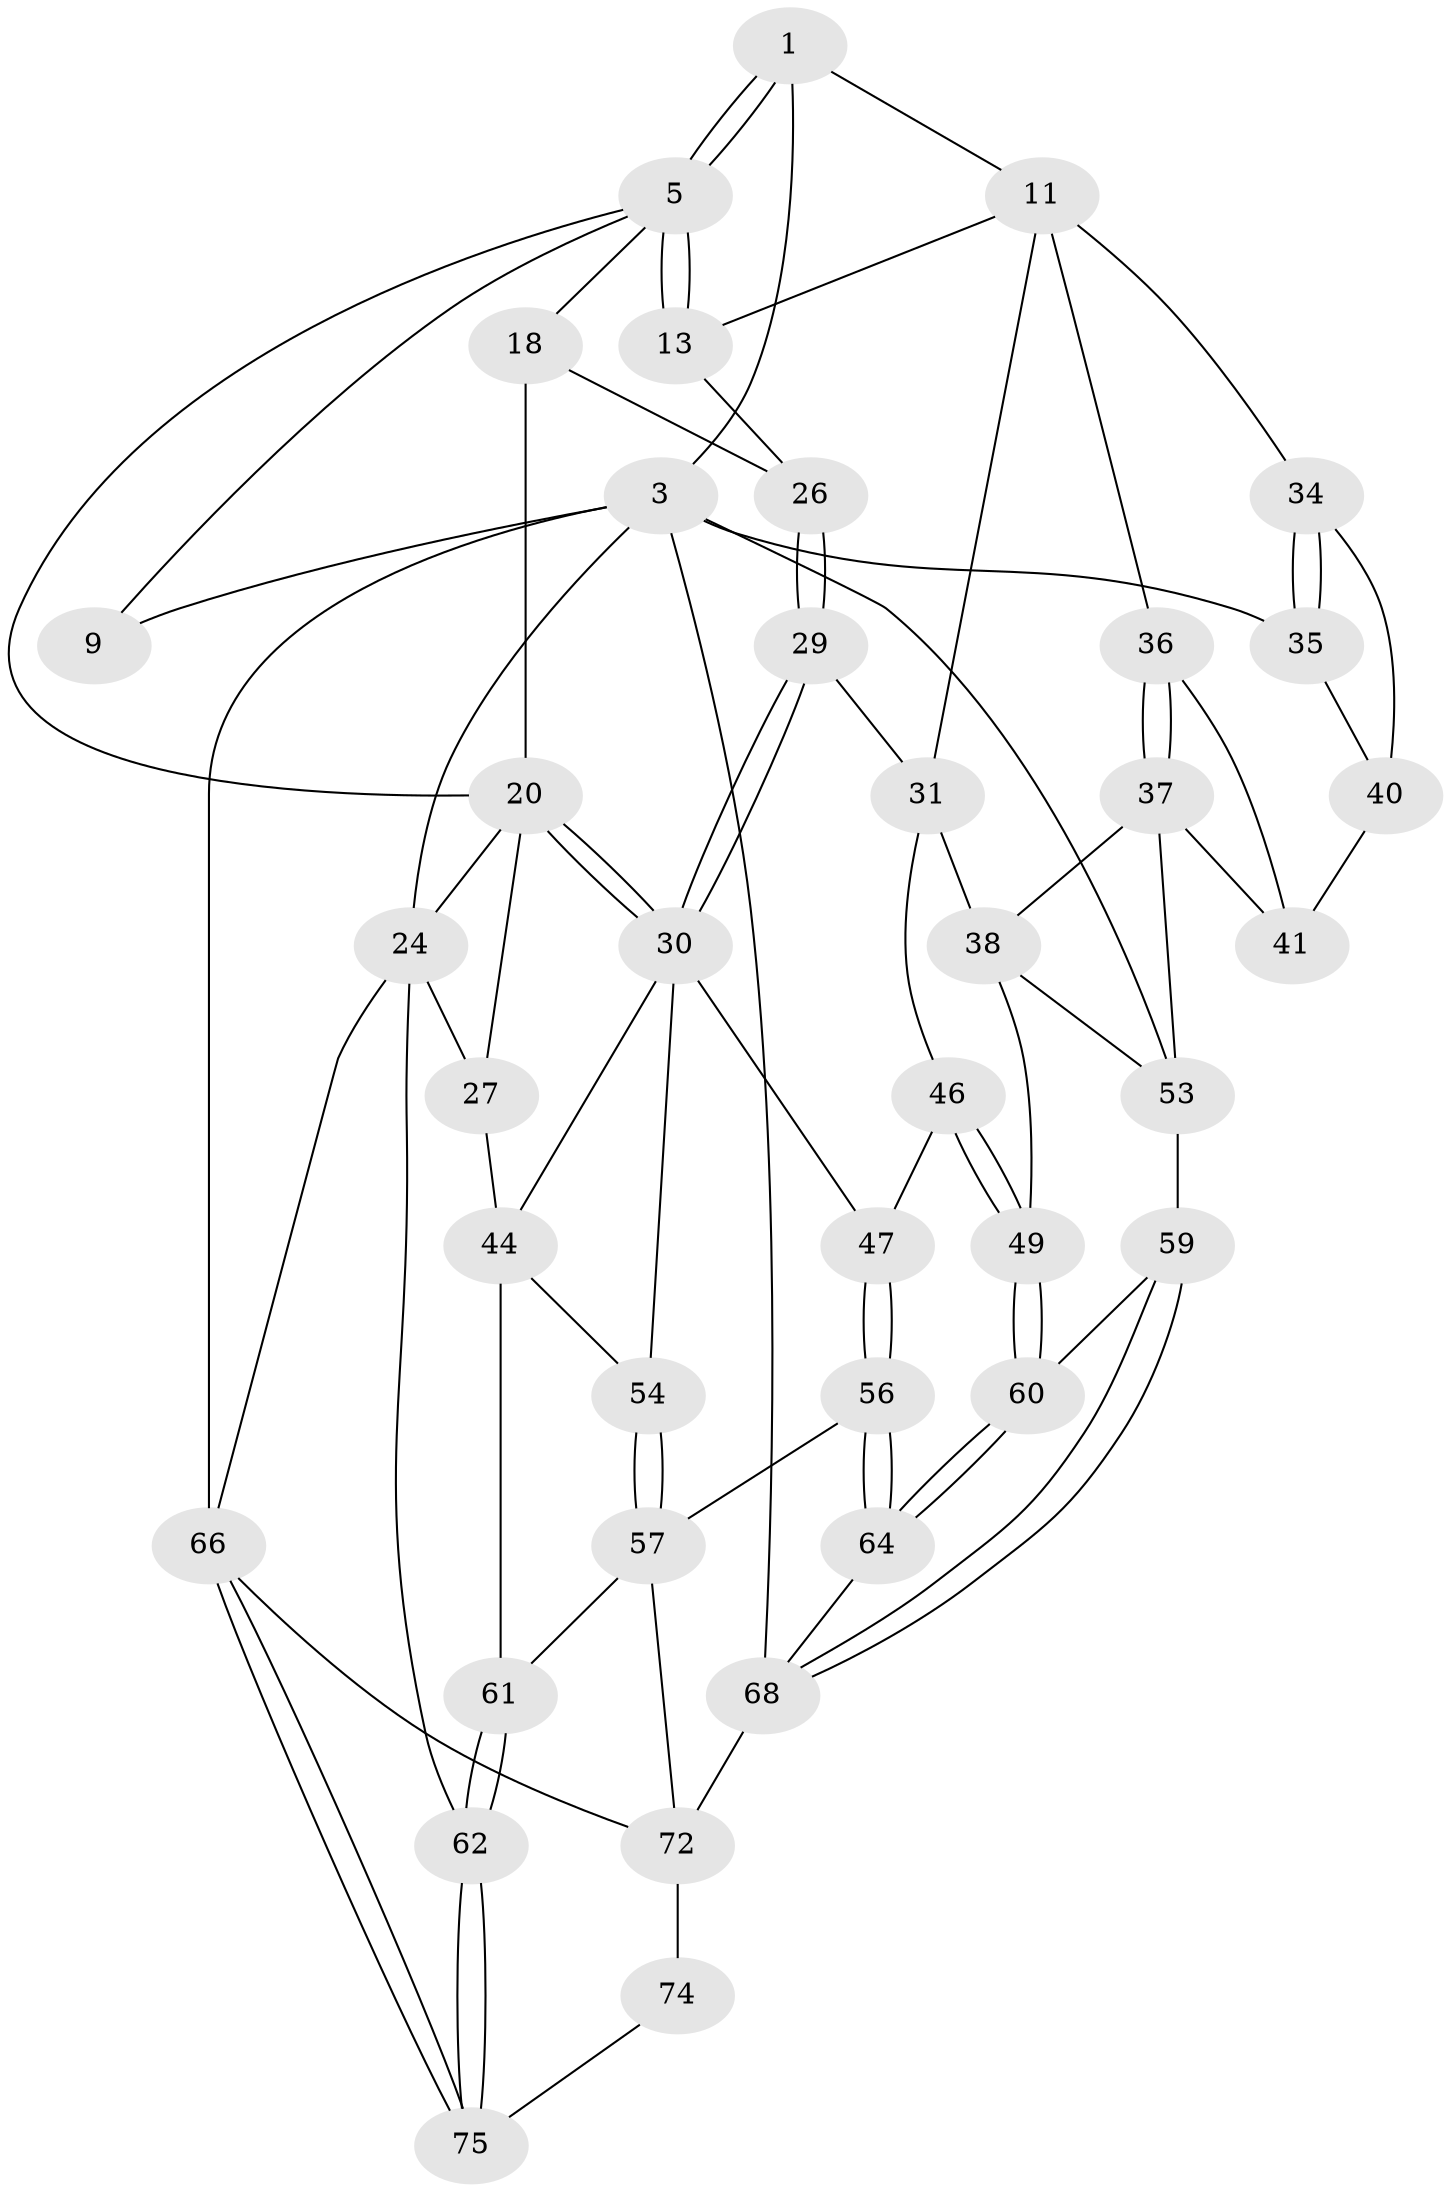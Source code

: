 // original degree distribution, {3: 0.02564102564102564, 4: 0.24358974358974358, 5: 0.5128205128205128, 6: 0.21794871794871795}
// Generated by graph-tools (version 1.1) at 2025/17/03/09/25 04:17:01]
// undirected, 39 vertices, 86 edges
graph export_dot {
graph [start="1"]
  node [color=gray90,style=filled];
  1 [pos="+0.6047115735369327+0.10400635024118474",super="+2"];
  3 [pos="+1+0",super="+4+14"];
  5 [pos="+0.5856767931274728+0.16984152834877655",super="+6"];
  9 [pos="+0.21354741006983094+0"];
  11 [pos="+0.7996669009050836+0.257201967584815",super="+12+33"];
  13 [pos="+0.5969382869536036+0.2648842361524243",super="+23"];
  18 [pos="+0.4445140337186462+0.2260532542053",super="+19"];
  20 [pos="+0.3501533149945872+0.32745958304443107",super="+21"];
  24 [pos="+0+0.4152044274296383",super="+25"];
  26 [pos="+0.4880777774562317+0.3065516730889568"];
  27 [pos="+0.17787738573318485+0.3836780919825304",super="+28"];
  29 [pos="+0.4961941859829935+0.39975697176186514"];
  30 [pos="+0.35582725868533216+0.4002726212240906",super="+42"];
  31 [pos="+0.6487230076400978+0.39173483002957127",super="+32"];
  34 [pos="+0.9698589873866551+0.30064123855837915"];
  35 [pos="+1+0.18301135639138225",super="+45"];
  36 [pos="+0.8435327734578636+0.43394967610180657"];
  37 [pos="+0.739037273814447+0.48277384655397015",super="+52"];
  38 [pos="+0.7382422671530838+0.48291518869313343",super="+39"];
  40 [pos="+0.9579709338438822+0.4126022630282507"];
  41 [pos="+0.8871857087513904+0.4649981566824828"];
  44 [pos="+0.24563899451942203+0.4353885640582468",super="+48"];
  46 [pos="+0.490299548421942+0.5352813729181621"];
  47 [pos="+0.4099674358770019+0.542070529209705"];
  49 [pos="+0.5593370943688314+0.5903027321458341"];
  53 [pos="+1+0.6939747844528932",super="+58"];
  54 [pos="+0.24539347829879576+0.5728583676166582"];
  56 [pos="+0.378940709331477+0.6273298994392988"];
  57 [pos="+0.30775211762197524+0.6695982409645566",super="+65"];
  59 [pos="+0.7126385884665896+0.645376781291616"];
  60 [pos="+0.5654949360748399+0.6072244134685463"];
  61 [pos="+0.12311965871005408+0.6354844015073177"];
  62 [pos="+0.08916332344422491+0.7076162177109783"];
  64 [pos="+0.5084229773146139+0.7030984126742914"];
  66 [pos="+0+1",super="+67"];
  68 [pos="+0.6428910443518759+0.9513678613501412",super="+70+69"];
  72 [pos="+0.3404250409209104+0.8204223978898624",super="+73+76"];
  74 [pos="+0.16575104684250874+0.83112322664532"];
  75 [pos="+0.15073850977115755+0.8252761597823491"];
  1 -- 5;
  1 -- 5;
  1 -- 3 [weight=2];
  1 -- 11;
  3 -- 9 [weight=2];
  3 -- 66 [weight=2];
  3 -- 35 [weight=2];
  3 -- 53;
  3 -- 24;
  3 -- 68;
  5 -- 13 [weight=2];
  5 -- 13;
  5 -- 18 [weight=2];
  5 -- 20;
  5 -- 9;
  11 -- 13;
  11 -- 31;
  11 -- 34;
  11 -- 36;
  13 -- 26;
  18 -- 26;
  18 -- 20;
  20 -- 30;
  20 -- 30;
  20 -- 24;
  20 -- 27;
  24 -- 27;
  24 -- 62;
  24 -- 66;
  26 -- 29;
  26 -- 29;
  27 -- 44 [weight=2];
  29 -- 30;
  29 -- 30;
  29 -- 31;
  30 -- 54;
  30 -- 44;
  30 -- 47;
  31 -- 46;
  31 -- 38;
  34 -- 35;
  34 -- 35;
  34 -- 40;
  35 -- 40;
  36 -- 37;
  36 -- 37;
  36 -- 41;
  37 -- 38;
  37 -- 41;
  37 -- 53;
  38 -- 49;
  38 -- 53;
  40 -- 41;
  44 -- 61;
  44 -- 54;
  46 -- 47;
  46 -- 49;
  46 -- 49;
  47 -- 56;
  47 -- 56;
  49 -- 60;
  49 -- 60;
  53 -- 59;
  54 -- 57;
  54 -- 57;
  56 -- 57;
  56 -- 64;
  56 -- 64;
  57 -- 72;
  57 -- 61;
  59 -- 60;
  59 -- 68;
  59 -- 68;
  60 -- 64;
  60 -- 64;
  61 -- 62;
  61 -- 62;
  62 -- 75;
  62 -- 75;
  64 -- 68;
  66 -- 75;
  66 -- 75;
  66 -- 72;
  68 -- 72 [weight=3];
  72 -- 74 [weight=2];
  74 -- 75;
}

